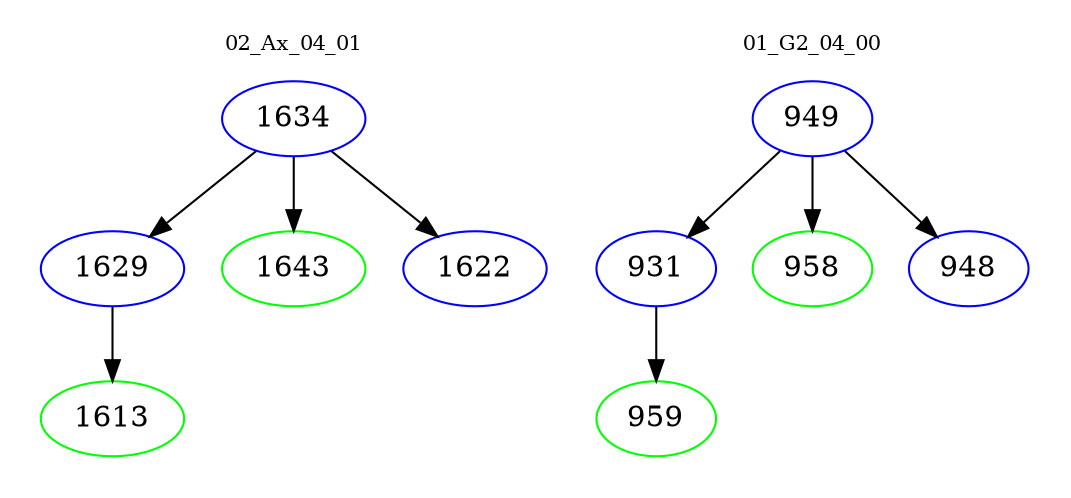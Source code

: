 digraph{
subgraph cluster_0 {
color = white
label = "02_Ax_04_01";
fontsize=10;
T0_1634 [label="1634", color="blue"]
T0_1634 -> T0_1629 [color="black"]
T0_1629 [label="1629", color="blue"]
T0_1629 -> T0_1613 [color="black"]
T0_1613 [label="1613", color="green"]
T0_1634 -> T0_1643 [color="black"]
T0_1643 [label="1643", color="green"]
T0_1634 -> T0_1622 [color="black"]
T0_1622 [label="1622", color="blue"]
}
subgraph cluster_1 {
color = white
label = "01_G2_04_00";
fontsize=10;
T1_949 [label="949", color="blue"]
T1_949 -> T1_931 [color="black"]
T1_931 [label="931", color="blue"]
T1_931 -> T1_959 [color="black"]
T1_959 [label="959", color="green"]
T1_949 -> T1_958 [color="black"]
T1_958 [label="958", color="green"]
T1_949 -> T1_948 [color="black"]
T1_948 [label="948", color="blue"]
}
}
